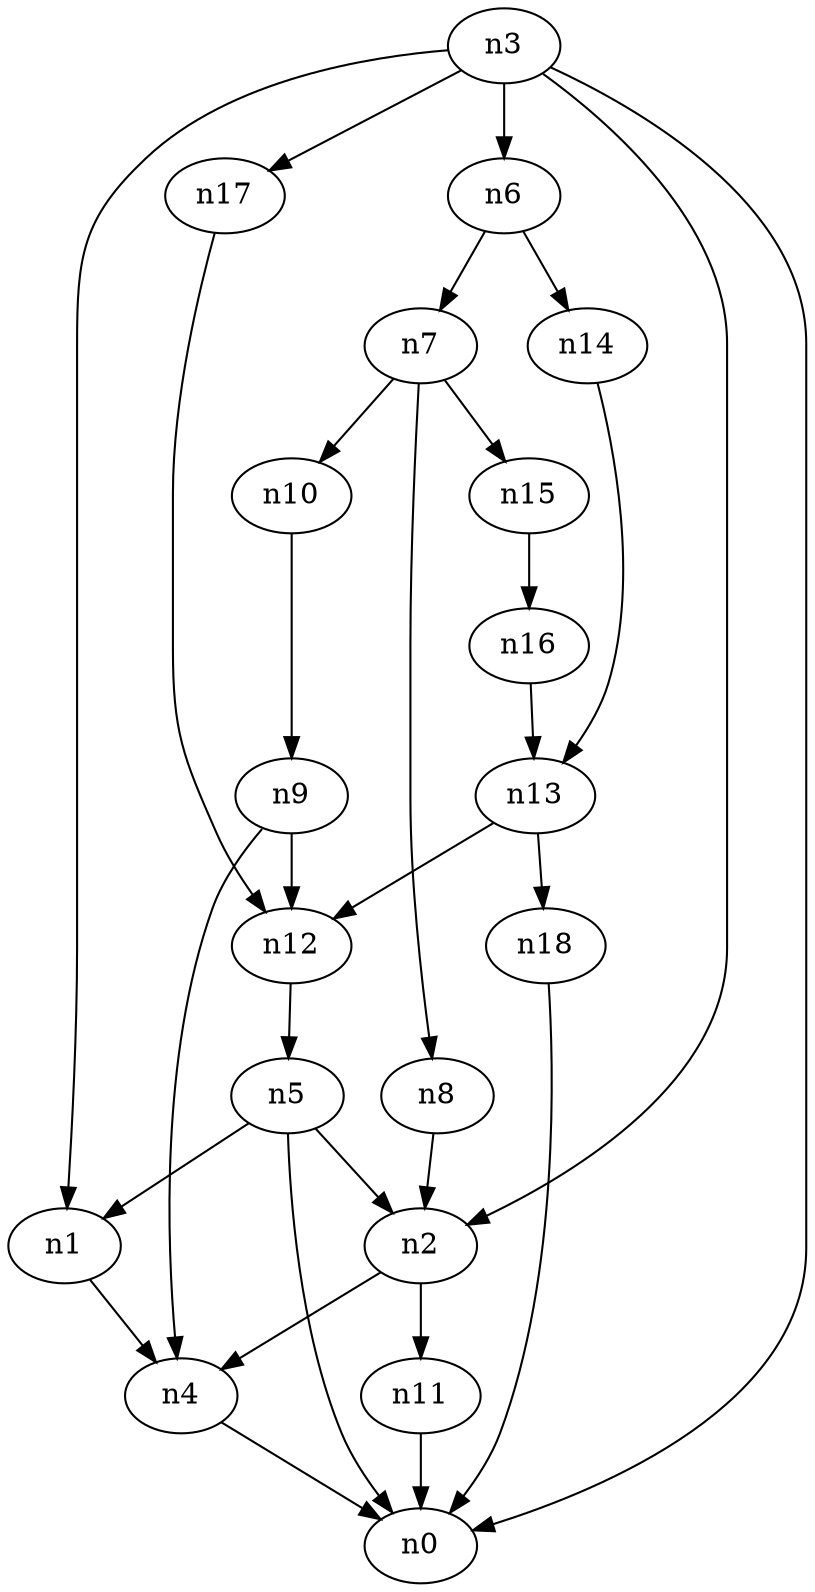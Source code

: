 digraph G {
	n1 -> n4	 [_graphml_id=e4];
	n2 -> n4	 [_graphml_id=e7];
	n2 -> n11	 [_graphml_id=e17];
	n3 -> n0	 [_graphml_id=e0];
	n3 -> n1	 [_graphml_id=e3];
	n3 -> n2	 [_graphml_id=e6];
	n3 -> n6	 [_graphml_id=e9];
	n3 -> n17	 [_graphml_id=e25];
	n4 -> n0	 [_graphml_id=e1];
	n5 -> n0	 [_graphml_id=e2];
	n5 -> n1	 [_graphml_id=e5];
	n5 -> n2	 [_graphml_id=e8];
	n6 -> n7	 [_graphml_id=e10];
	n6 -> n14	 [_graphml_id=e21];
	n7 -> n8	 [_graphml_id=e11];
	n7 -> n10	 [_graphml_id=e15];
	n7 -> n15	 [_graphml_id=e22];
	n8 -> n2	 [_graphml_id=e12];
	n9 -> n4	 [_graphml_id=e13];
	n9 -> n12	 [_graphml_id=e27];
	n10 -> n9	 [_graphml_id=e14];
	n11 -> n0	 [_graphml_id=e16];
	n12 -> n5	 [_graphml_id=e18];
	n13 -> n12	 [_graphml_id=e19];
	n13 -> n18	 [_graphml_id=e28];
	n14 -> n13	 [_graphml_id=e20];
	n15 -> n16	 [_graphml_id=e23];
	n16 -> n13	 [_graphml_id=e24];
	n17 -> n12	 [_graphml_id=e26];
	n18 -> n0	 [_graphml_id=e29];
}
